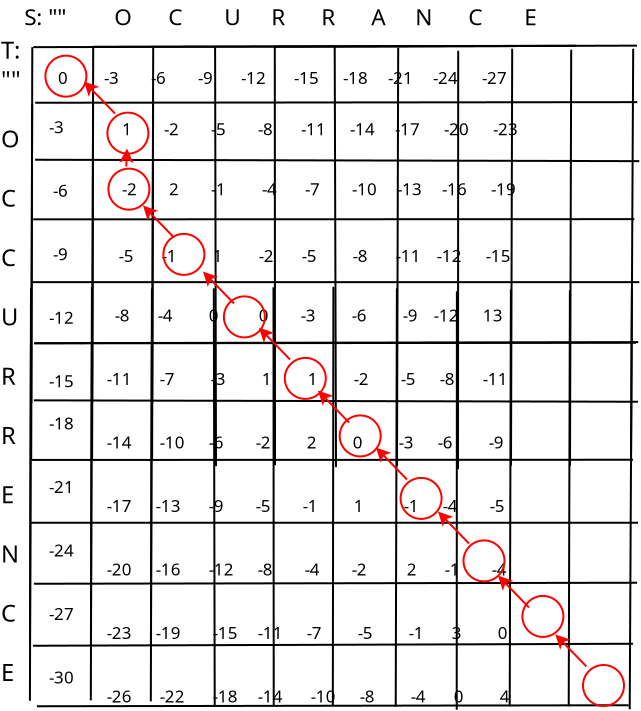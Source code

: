<?xml version="1.0" encoding="UTF-8"?>
<dia:diagram xmlns:dia="http://www.lysator.liu.se/~alla/dia/">
  <dia:layer name="Background" visible="true" active="true">
    <dia:object type="Standard - Line" version="0" id="O0">
      <dia:attribute name="obj_pos">
        <dia:point val="6.2,8.25"/>
      </dia:attribute>
      <dia:attribute name="obj_bb">
        <dia:rectangle val="6.15,8.15;30.4,8.3"/>
      </dia:attribute>
      <dia:attribute name="conn_endpoints">
        <dia:point val="6.2,8.25"/>
        <dia:point val="30.35,8.2"/>
      </dia:attribute>
      <dia:attribute name="numcp">
        <dia:int val="1"/>
      </dia:attribute>
    </dia:object>
    <dia:object type="Standard - Line" version="0" id="O1">
      <dia:attribute name="obj_pos">
        <dia:point val="6.15,8.25"/>
      </dia:attribute>
      <dia:attribute name="obj_bb">
        <dia:rectangle val="6.05,8.2;6.2,26.1"/>
      </dia:attribute>
      <dia:attribute name="conn_endpoints">
        <dia:point val="6.15,8.25"/>
        <dia:point val="6.1,26.05"/>
      </dia:attribute>
      <dia:attribute name="numcp">
        <dia:int val="1"/>
      </dia:attribute>
    </dia:object>
    <dia:object type="Standard - Line" version="0" id="O2">
      <dia:attribute name="obj_pos">
        <dia:point val="9.195,8.23"/>
      </dia:attribute>
      <dia:attribute name="obj_bb">
        <dia:rectangle val="9.145,8.13;33.395,8.28"/>
      </dia:attribute>
      <dia:attribute name="conn_endpoints">
        <dia:point val="9.195,8.23"/>
        <dia:point val="33.345,8.18"/>
      </dia:attribute>
      <dia:attribute name="numcp">
        <dia:int val="1"/>
      </dia:attribute>
    </dia:object>
    <dia:object type="Standard - Line" version="0" id="O3">
      <dia:attribute name="obj_pos">
        <dia:point val="9.195,8.23"/>
      </dia:attribute>
      <dia:attribute name="obj_bb">
        <dia:rectangle val="9.095,8.18;9.245,26.08"/>
      </dia:attribute>
      <dia:attribute name="conn_endpoints">
        <dia:point val="9.195,8.23"/>
        <dia:point val="9.145,26.03"/>
      </dia:attribute>
      <dia:attribute name="numcp">
        <dia:int val="1"/>
      </dia:attribute>
    </dia:object>
    <dia:object type="Standard - Line" version="0" id="O4">
      <dia:attribute name="obj_pos">
        <dia:point val="6.295,11.03"/>
      </dia:attribute>
      <dia:attribute name="obj_bb">
        <dia:rectangle val="6.245,10.95;36.45,11.08"/>
      </dia:attribute>
      <dia:attribute name="conn_endpoints">
        <dia:point val="6.295,11.03"/>
        <dia:point val="36.4,11"/>
      </dia:attribute>
      <dia:attribute name="numcp">
        <dia:int val="1"/>
      </dia:attribute>
    </dia:object>
    <dia:object type="Standard - Line" version="0" id="O5">
      <dia:attribute name="obj_pos">
        <dia:point val="12.195,8.28"/>
      </dia:attribute>
      <dia:attribute name="obj_bb">
        <dia:rectangle val="12.095,8.23;12.245,26.13"/>
      </dia:attribute>
      <dia:attribute name="conn_endpoints">
        <dia:point val="12.195,8.28"/>
        <dia:point val="12.145,26.08"/>
      </dia:attribute>
      <dia:attribute name="numcp">
        <dia:int val="1"/>
      </dia:attribute>
    </dia:object>
    <dia:object type="Standard - Line" version="0" id="O6">
      <dia:attribute name="obj_pos">
        <dia:point val="6.145,11.1"/>
      </dia:attribute>
      <dia:attribute name="obj_bb">
        <dia:rectangle val="6.045,11.05;6.195,28.95"/>
      </dia:attribute>
      <dia:attribute name="conn_endpoints">
        <dia:point val="6.145,11.1"/>
        <dia:point val="6.095,28.9"/>
      </dia:attribute>
      <dia:attribute name="numcp">
        <dia:int val="1"/>
      </dia:attribute>
    </dia:object>
    <dia:object type="Standard - Line" version="0" id="O7">
      <dia:attribute name="obj_pos">
        <dia:point val="9.19,11.08"/>
      </dia:attribute>
      <dia:attribute name="obj_bb">
        <dia:rectangle val="9.09,11.03;9.24,28.93"/>
      </dia:attribute>
      <dia:attribute name="conn_endpoints">
        <dia:point val="9.19,11.08"/>
        <dia:point val="9.14,28.88"/>
      </dia:attribute>
      <dia:attribute name="numcp">
        <dia:int val="1"/>
      </dia:attribute>
    </dia:object>
    <dia:object type="Standard - Line" version="0" id="O8">
      <dia:attribute name="obj_pos">
        <dia:point val="6.29,13.88"/>
      </dia:attribute>
      <dia:attribute name="obj_bb">
        <dia:rectangle val="6.24,13.83;36.55,14.0"/>
      </dia:attribute>
      <dia:attribute name="conn_endpoints">
        <dia:point val="6.29,13.88"/>
        <dia:point val="36.5,13.95"/>
      </dia:attribute>
      <dia:attribute name="numcp">
        <dia:int val="1"/>
      </dia:attribute>
    </dia:object>
    <dia:object type="Standard - Line" version="0" id="O9">
      <dia:attribute name="obj_pos">
        <dia:point val="12.19,11.13"/>
      </dia:attribute>
      <dia:attribute name="obj_bb">
        <dia:rectangle val="12.09,11.08;12.24,28.98"/>
      </dia:attribute>
      <dia:attribute name="conn_endpoints">
        <dia:point val="12.19,11.13"/>
        <dia:point val="12.14,28.93"/>
      </dia:attribute>
      <dia:attribute name="numcp">
        <dia:int val="1"/>
      </dia:attribute>
    </dia:object>
    <dia:object type="Standard - Line" version="0" id="O10">
      <dia:attribute name="obj_pos">
        <dia:point val="15.29,8.28"/>
      </dia:attribute>
      <dia:attribute name="obj_bb">
        <dia:rectangle val="15.24,8.23;15.386,29.25"/>
      </dia:attribute>
      <dia:attribute name="conn_endpoints">
        <dia:point val="15.29,8.28"/>
        <dia:point val="15.335,29.2"/>
      </dia:attribute>
      <dia:attribute name="numcp">
        <dia:int val="1"/>
      </dia:attribute>
    </dia:object>
    <dia:object type="Standard - Line" version="0" id="O11">
      <dia:attribute name="obj_pos">
        <dia:point val="18.275,8.225"/>
      </dia:attribute>
      <dia:attribute name="obj_bb">
        <dia:rectangle val="18.225,8.125;36.435,8.275"/>
      </dia:attribute>
      <dia:attribute name="conn_endpoints">
        <dia:point val="18.275,8.225"/>
        <dia:point val="36.385,8.175"/>
      </dia:attribute>
      <dia:attribute name="numcp">
        <dia:int val="1"/>
      </dia:attribute>
      <dia:connections>
        <dia:connection handle="0" to="O0" connection="0"/>
      </dia:connections>
    </dia:object>
    <dia:object type="Standard - Line" version="0" id="O12">
      <dia:attribute name="obj_pos">
        <dia:point val="18.275,8.225"/>
      </dia:attribute>
      <dia:attribute name="obj_bb">
        <dia:rectangle val="18.225,8.175;18.335,29.2"/>
      </dia:attribute>
      <dia:attribute name="conn_endpoints">
        <dia:point val="18.275,8.225"/>
        <dia:point val="18.285,29.15"/>
      </dia:attribute>
      <dia:attribute name="numcp">
        <dia:int val="1"/>
      </dia:attribute>
      <dia:connections>
        <dia:connection handle="0" to="O0" connection="0"/>
      </dia:connections>
    </dia:object>
    <dia:object type="Standard - Line" version="0" id="O13">
      <dia:attribute name="obj_pos">
        <dia:point val="21.27,8.205"/>
      </dia:attribute>
      <dia:attribute name="obj_bb">
        <dia:rectangle val="21.22,8.155;21.386,29.3"/>
      </dia:attribute>
      <dia:attribute name="conn_endpoints">
        <dia:point val="21.27,8.205"/>
        <dia:point val="21.335,29.25"/>
      </dia:attribute>
      <dia:attribute name="numcp">
        <dia:int val="1"/>
      </dia:attribute>
      <dia:connections>
        <dia:connection handle="0" to="O2" connection="0"/>
      </dia:connections>
    </dia:object>
    <dia:object type="Standard - Line" version="0" id="O14">
      <dia:attribute name="obj_pos">
        <dia:point val="6.195,16.86"/>
      </dia:attribute>
      <dia:attribute name="obj_bb">
        <dia:rectangle val="6.145,16.8;36.3,16.91"/>
      </dia:attribute>
      <dia:attribute name="conn_endpoints">
        <dia:point val="6.195,16.86"/>
        <dia:point val="36.25,16.85"/>
      </dia:attribute>
      <dia:attribute name="numcp">
        <dia:int val="1"/>
      </dia:attribute>
    </dia:object>
    <dia:object type="Standard - Line" version="0" id="O15">
      <dia:attribute name="obj_pos">
        <dia:point val="6.12,20"/>
      </dia:attribute>
      <dia:attribute name="obj_bb">
        <dia:rectangle val="6.07,19.95;36.55,20.05"/>
      </dia:attribute>
      <dia:attribute name="conn_endpoints">
        <dia:point val="6.12,20"/>
        <dia:point val="36.5,20"/>
      </dia:attribute>
      <dia:attribute name="numcp">
        <dia:int val="1"/>
      </dia:attribute>
      <dia:connections>
        <dia:connection handle="0" to="O6" connection="0"/>
      </dia:connections>
    </dia:object>
    <dia:object type="Standard - Line" version="0" id="O16">
      <dia:attribute name="obj_pos">
        <dia:point val="6.295,23.05"/>
      </dia:attribute>
      <dia:attribute name="obj_bb">
        <dia:rectangle val="6.245,22.95;36.5,23.1"/>
      </dia:attribute>
      <dia:attribute name="conn_endpoints">
        <dia:point val="6.295,23.05"/>
        <dia:point val="36.45,23"/>
      </dia:attribute>
      <dia:attribute name="numcp">
        <dia:int val="1"/>
      </dia:attribute>
    </dia:object>
    <dia:object type="Standard - Text" version="1" id="O17">
      <dia:attribute name="obj_pos">
        <dia:point val="8.8,7.1"/>
      </dia:attribute>
      <dia:attribute name="obj_bb">
        <dia:rectangle val="8.8,6.505;8.8,7.253"/>
      </dia:attribute>
      <dia:attribute name="text">
        <dia:composite type="text">
          <dia:attribute name="string">
            <dia:string>##</dia:string>
          </dia:attribute>
          <dia:attribute name="font">
            <dia:font family="sans" style="0" name="Helvetica"/>
          </dia:attribute>
          <dia:attribute name="height">
            <dia:real val="0.8"/>
          </dia:attribute>
          <dia:attribute name="pos">
            <dia:point val="8.8,7.1"/>
          </dia:attribute>
          <dia:attribute name="color">
            <dia:color val="#000000"/>
          </dia:attribute>
          <dia:attribute name="alignment">
            <dia:enum val="0"/>
          </dia:attribute>
        </dia:composite>
      </dia:attribute>
      <dia:attribute name="valign">
        <dia:enum val="3"/>
      </dia:attribute>
    </dia:object>
    <dia:object type="Standard - Line" version="0" id="O18">
      <dia:attribute name="obj_pos">
        <dia:point val="24.445,8.28"/>
      </dia:attribute>
      <dia:attribute name="obj_bb">
        <dia:rectangle val="24.335,8.23;24.495,29.25"/>
      </dia:attribute>
      <dia:attribute name="conn_endpoints">
        <dia:point val="24.445,8.28"/>
        <dia:point val="24.385,29.2"/>
      </dia:attribute>
      <dia:attribute name="numcp">
        <dia:int val="1"/>
      </dia:attribute>
    </dia:object>
    <dia:object type="Standard - Line" version="0" id="O19">
      <dia:attribute name="obj_pos">
        <dia:point val="27.445,8.43"/>
      </dia:attribute>
      <dia:attribute name="obj_bb">
        <dia:rectangle val="27.385,8.38;27.495,29.4"/>
      </dia:attribute>
      <dia:attribute name="conn_endpoints">
        <dia:point val="27.445,8.43"/>
        <dia:point val="27.435,29.35"/>
      </dia:attribute>
      <dia:attribute name="numcp">
        <dia:int val="1"/>
      </dia:attribute>
    </dia:object>
    <dia:object type="Standard - Line" version="0" id="O20">
      <dia:attribute name="obj_pos">
        <dia:point val="30.145,8.33"/>
      </dia:attribute>
      <dia:attribute name="obj_bb">
        <dia:rectangle val="30.035,8.28;30.195,29.225"/>
      </dia:attribute>
      <dia:attribute name="conn_endpoints">
        <dia:point val="30.145,8.33"/>
        <dia:point val="30.085,29.175"/>
      </dia:attribute>
      <dia:attribute name="numcp">
        <dia:int val="1"/>
      </dia:attribute>
    </dia:object>
    <dia:object type="Standard - Line" version="0" id="O21">
      <dia:attribute name="obj_pos">
        <dia:point val="33.095,8.38"/>
      </dia:attribute>
      <dia:attribute name="obj_bb">
        <dia:rectangle val="32.985,8.33;33.145,29.225"/>
      </dia:attribute>
      <dia:attribute name="conn_endpoints">
        <dia:point val="33.095,8.38"/>
        <dia:point val="33.035,29.175"/>
      </dia:attribute>
      <dia:attribute name="numcp">
        <dia:int val="1"/>
      </dia:attribute>
    </dia:object>
    <dia:object type="Standard - Line" version="0" id="O22">
      <dia:attribute name="obj_pos">
        <dia:point val="36.195,8.33"/>
      </dia:attribute>
      <dia:attribute name="obj_bb">
        <dia:rectangle val="36.035,8.28;36.245,29.375"/>
      </dia:attribute>
      <dia:attribute name="conn_endpoints">
        <dia:point val="36.195,8.33"/>
        <dia:point val="36.085,29.325"/>
      </dia:attribute>
      <dia:attribute name="numcp">
        <dia:int val="1"/>
      </dia:attribute>
    </dia:object>
    <dia:object type="Standard - Line" version="0" id="O23">
      <dia:attribute name="obj_pos">
        <dia:point val="6.085,20.28"/>
      </dia:attribute>
      <dia:attribute name="obj_bb">
        <dia:rectangle val="5.985,20.23;6.136,38.13"/>
      </dia:attribute>
      <dia:attribute name="conn_endpoints">
        <dia:point val="6.085,20.28"/>
        <dia:point val="6.035,38.08"/>
      </dia:attribute>
      <dia:attribute name="numcp">
        <dia:int val="1"/>
      </dia:attribute>
    </dia:object>
    <dia:object type="Standard - Line" version="0" id="O24">
      <dia:attribute name="obj_pos">
        <dia:point val="9.131,20.26"/>
      </dia:attribute>
      <dia:attribute name="obj_bb">
        <dia:rectangle val="9.03,20.21;9.181,38.11"/>
      </dia:attribute>
      <dia:attribute name="conn_endpoints">
        <dia:point val="9.131,20.26"/>
        <dia:point val="9.081,38.06"/>
      </dia:attribute>
      <dia:attribute name="numcp">
        <dia:int val="1"/>
      </dia:attribute>
    </dia:object>
    <dia:object type="Standard - Line" version="0" id="O25">
      <dia:attribute name="obj_pos">
        <dia:point val="6.231,23.06"/>
      </dia:attribute>
      <dia:attribute name="obj_bb">
        <dia:rectangle val="6.181,22.98;36.385,23.11"/>
      </dia:attribute>
      <dia:attribute name="conn_endpoints">
        <dia:point val="6.231,23.06"/>
        <dia:point val="36.335,23.03"/>
      </dia:attribute>
      <dia:attribute name="numcp">
        <dia:int val="1"/>
      </dia:attribute>
    </dia:object>
    <dia:object type="Standard - Line" version="0" id="O26">
      <dia:attribute name="obj_pos">
        <dia:point val="12.131,20.31"/>
      </dia:attribute>
      <dia:attribute name="obj_bb">
        <dia:rectangle val="12.03,20.26;12.181,38.16"/>
      </dia:attribute>
      <dia:attribute name="conn_endpoints">
        <dia:point val="12.131,20.31"/>
        <dia:point val="12.081,38.11"/>
      </dia:attribute>
      <dia:attribute name="numcp">
        <dia:int val="1"/>
      </dia:attribute>
    </dia:object>
    <dia:object type="Standard - Line" version="0" id="O27">
      <dia:attribute name="obj_pos">
        <dia:point val="6.081,23.13"/>
      </dia:attribute>
      <dia:attribute name="obj_bb">
        <dia:rectangle val="5.98,23.08;6.131,40.98"/>
      </dia:attribute>
      <dia:attribute name="conn_endpoints">
        <dia:point val="6.081,23.13"/>
        <dia:point val="6.031,40.93"/>
      </dia:attribute>
      <dia:attribute name="numcp">
        <dia:int val="1"/>
      </dia:attribute>
    </dia:object>
    <dia:object type="Standard - Line" version="0" id="O28">
      <dia:attribute name="obj_pos">
        <dia:point val="9.126,23.11"/>
      </dia:attribute>
      <dia:attribute name="obj_bb">
        <dia:rectangle val="9.026,23.06;9.176,40.96"/>
      </dia:attribute>
      <dia:attribute name="conn_endpoints">
        <dia:point val="9.126,23.11"/>
        <dia:point val="9.076,40.91"/>
      </dia:attribute>
      <dia:attribute name="numcp">
        <dia:int val="1"/>
      </dia:attribute>
    </dia:object>
    <dia:object type="Standard - Line" version="0" id="O29">
      <dia:attribute name="obj_pos">
        <dia:point val="6.226,25.91"/>
      </dia:attribute>
      <dia:attribute name="obj_bb">
        <dia:rectangle val="6.176,25.86;36.486,26.03"/>
      </dia:attribute>
      <dia:attribute name="conn_endpoints">
        <dia:point val="6.226,25.91"/>
        <dia:point val="36.435,25.98"/>
      </dia:attribute>
      <dia:attribute name="numcp">
        <dia:int val="1"/>
      </dia:attribute>
    </dia:object>
    <dia:object type="Standard - Line" version="0" id="O30">
      <dia:attribute name="obj_pos">
        <dia:point val="12.126,23.16"/>
      </dia:attribute>
      <dia:attribute name="obj_bb">
        <dia:rectangle val="12.026,23.11;12.176,41.01"/>
      </dia:attribute>
      <dia:attribute name="conn_endpoints">
        <dia:point val="12.126,23.16"/>
        <dia:point val="12.076,40.96"/>
      </dia:attribute>
      <dia:attribute name="numcp">
        <dia:int val="1"/>
      </dia:attribute>
    </dia:object>
    <dia:object type="Standard - Line" version="0" id="O31">
      <dia:attribute name="obj_pos">
        <dia:point val="15.226,20.31"/>
      </dia:attribute>
      <dia:attribute name="obj_bb">
        <dia:rectangle val="15.175,20.26;15.321,41.28"/>
      </dia:attribute>
      <dia:attribute name="conn_endpoints">
        <dia:point val="15.226,20.31"/>
        <dia:point val="15.271,41.23"/>
      </dia:attribute>
      <dia:attribute name="numcp">
        <dia:int val="1"/>
      </dia:attribute>
    </dia:object>
    <dia:object type="Standard - Line" version="0" id="O32">
      <dia:attribute name="obj_pos">
        <dia:point val="18.21,20.255"/>
      </dia:attribute>
      <dia:attribute name="obj_bb">
        <dia:rectangle val="18.16,20.205;18.271,41.23"/>
      </dia:attribute>
      <dia:attribute name="conn_endpoints">
        <dia:point val="18.21,20.255"/>
        <dia:point val="18.221,41.18"/>
      </dia:attribute>
      <dia:attribute name="numcp">
        <dia:int val="1"/>
      </dia:attribute>
    </dia:object>
    <dia:object type="Standard - Line" version="0" id="O33">
      <dia:attribute name="obj_pos">
        <dia:point val="21.206,20.235"/>
      </dia:attribute>
      <dia:attribute name="obj_bb">
        <dia:rectangle val="21.126,20.185;21.256,41.23"/>
      </dia:attribute>
      <dia:attribute name="conn_endpoints">
        <dia:point val="21.206,20.235"/>
        <dia:point val="21.176,41.18"/>
      </dia:attribute>
      <dia:attribute name="numcp">
        <dia:int val="1"/>
      </dia:attribute>
      <dia:connections>
        <dia:connection handle="1" to="O38" connection="0"/>
      </dia:connections>
    </dia:object>
    <dia:object type="Standard - Line" version="0" id="O34">
      <dia:attribute name="obj_pos">
        <dia:point val="6.13,28.89"/>
      </dia:attribute>
      <dia:attribute name="obj_bb">
        <dia:rectangle val="6.08,28.83;36.235,28.94"/>
      </dia:attribute>
      <dia:attribute name="conn_endpoints">
        <dia:point val="6.13,28.89"/>
        <dia:point val="36.185,28.88"/>
      </dia:attribute>
      <dia:attribute name="numcp">
        <dia:int val="1"/>
      </dia:attribute>
    </dia:object>
    <dia:object type="Standard - Line" version="0" id="O35">
      <dia:attribute name="obj_pos">
        <dia:point val="6.056,32.03"/>
      </dia:attribute>
      <dia:attribute name="obj_bb">
        <dia:rectangle val="6.006,31.98;36.485,32.08"/>
      </dia:attribute>
      <dia:attribute name="conn_endpoints">
        <dia:point val="6.056,32.03"/>
        <dia:point val="36.435,32.03"/>
      </dia:attribute>
      <dia:attribute name="numcp">
        <dia:int val="1"/>
      </dia:attribute>
      <dia:connections>
        <dia:connection handle="0" to="O27" connection="0"/>
      </dia:connections>
    </dia:object>
    <dia:object type="Standard - Line" version="0" id="O36">
      <dia:attribute name="obj_pos">
        <dia:point val="6.231,35.08"/>
      </dia:attribute>
      <dia:attribute name="obj_bb">
        <dia:rectangle val="6.18,34.98;36.435,35.13"/>
      </dia:attribute>
      <dia:attribute name="conn_endpoints">
        <dia:point val="6.231,35.08"/>
        <dia:point val="36.385,35.03"/>
      </dia:attribute>
      <dia:attribute name="numcp">
        <dia:int val="1"/>
      </dia:attribute>
    </dia:object>
    <dia:object type="Standard - Line" version="0" id="O37">
      <dia:attribute name="obj_pos">
        <dia:point val="6.181,38.18"/>
      </dia:attribute>
      <dia:attribute name="obj_bb">
        <dia:rectangle val="6.13,38.03;36.236,38.23"/>
      </dia:attribute>
      <dia:attribute name="conn_endpoints">
        <dia:point val="6.181,38.18"/>
        <dia:point val="36.185,38.08"/>
      </dia:attribute>
      <dia:attribute name="numcp">
        <dia:int val="1"/>
      </dia:attribute>
    </dia:object>
    <dia:object type="Standard - Line" version="0" id="O38">
      <dia:attribute name="obj_pos">
        <dia:point val="6.381,41.205"/>
      </dia:attribute>
      <dia:attribute name="obj_bb">
        <dia:rectangle val="6.33,41.105;36.021,41.255"/>
      </dia:attribute>
      <dia:attribute name="conn_endpoints">
        <dia:point val="6.381,41.205"/>
        <dia:point val="35.971,41.155"/>
      </dia:attribute>
      <dia:attribute name="numcp">
        <dia:int val="1"/>
      </dia:attribute>
    </dia:object>
    <dia:object type="Standard - Line" version="0" id="O39">
      <dia:attribute name="obj_pos">
        <dia:point val="24.38,20.31"/>
      </dia:attribute>
      <dia:attribute name="obj_bb">
        <dia:rectangle val="24.271,20.26;24.43,41.28"/>
      </dia:attribute>
      <dia:attribute name="conn_endpoints">
        <dia:point val="24.38,20.31"/>
        <dia:point val="24.321,41.23"/>
      </dia:attribute>
      <dia:attribute name="numcp">
        <dia:int val="1"/>
      </dia:attribute>
    </dia:object>
    <dia:object type="Standard - Line" version="0" id="O40">
      <dia:attribute name="obj_pos">
        <dia:point val="27.38,20.46"/>
      </dia:attribute>
      <dia:attribute name="obj_bb">
        <dia:rectangle val="27.321,20.41;27.43,41.43"/>
      </dia:attribute>
      <dia:attribute name="conn_endpoints">
        <dia:point val="27.38,20.46"/>
        <dia:point val="27.371,41.38"/>
      </dia:attribute>
      <dia:attribute name="numcp">
        <dia:int val="1"/>
      </dia:attribute>
    </dia:object>
    <dia:object type="Standard - Line" version="0" id="O41">
      <dia:attribute name="obj_pos">
        <dia:point val="30.08,20.36"/>
      </dia:attribute>
      <dia:attribute name="obj_bb">
        <dia:rectangle val="29.971,20.31;30.131,41.255"/>
      </dia:attribute>
      <dia:attribute name="conn_endpoints">
        <dia:point val="30.08,20.36"/>
        <dia:point val="30.021,41.205"/>
      </dia:attribute>
      <dia:attribute name="numcp">
        <dia:int val="1"/>
      </dia:attribute>
    </dia:object>
    <dia:object type="Standard - Line" version="0" id="O42">
      <dia:attribute name="obj_pos">
        <dia:point val="33.03,20.41"/>
      </dia:attribute>
      <dia:attribute name="obj_bb">
        <dia:rectangle val="32.921,20.36;33.081,41.255"/>
      </dia:attribute>
      <dia:attribute name="conn_endpoints">
        <dia:point val="33.03,20.41"/>
        <dia:point val="32.971,41.205"/>
      </dia:attribute>
      <dia:attribute name="numcp">
        <dia:int val="1"/>
      </dia:attribute>
    </dia:object>
    <dia:object type="Standard - Line" version="0" id="O43">
      <dia:attribute name="obj_pos">
        <dia:point val="36.13,20.36"/>
      </dia:attribute>
      <dia:attribute name="obj_bb">
        <dia:rectangle val="35.971,20.31;36.181,41.405"/>
      </dia:attribute>
      <dia:attribute name="conn_endpoints">
        <dia:point val="36.13,20.36"/>
        <dia:point val="36.021,41.355"/>
      </dia:attribute>
      <dia:attribute name="numcp">
        <dia:int val="1"/>
      </dia:attribute>
    </dia:object>
    <dia:object type="Standard - Text" version="1" id="O44">
      <dia:attribute name="obj_pos">
        <dia:point val="6.635,10.093"/>
      </dia:attribute>
      <dia:attribute name="obj_bb">
        <dia:rectangle val="6.635,9.305;35.57,10.293"/>
      </dia:attribute>
      <dia:attribute name="text">
        <dia:composite type="text">
          <dia:attribute name="string">
            <dia:string>#    0         -3        -6        -9       -12       -15      -18     -21     -24      -27#</dia:string>
          </dia:attribute>
          <dia:attribute name="font">
            <dia:font family="sans" style="0" name="Helvetica"/>
          </dia:attribute>
          <dia:attribute name="height">
            <dia:real val="1.058"/>
          </dia:attribute>
          <dia:attribute name="pos">
            <dia:point val="6.635,10.093"/>
          </dia:attribute>
          <dia:attribute name="color">
            <dia:color val="#000000"/>
          </dia:attribute>
          <dia:attribute name="alignment">
            <dia:enum val="0"/>
          </dia:attribute>
        </dia:composite>
      </dia:attribute>
      <dia:attribute name="valign">
        <dia:enum val="3"/>
      </dia:attribute>
    </dia:object>
    <dia:object type="Standard - Text" version="1" id="O45">
      <dia:attribute name="obj_pos">
        <dia:point val="6.98,12.56"/>
      </dia:attribute>
      <dia:attribute name="obj_bb">
        <dia:rectangle val="6.98,11.773;8.365,40.277"/>
      </dia:attribute>
      <dia:attribute name="text">
        <dia:composite type="text">
          <dia:attribute name="string">
            <dia:string>#-3


 -6 


 -9


-12


-15

-18


-21


-24


-27


-30#</dia:string>
          </dia:attribute>
          <dia:attribute name="font">
            <dia:font family="sans" style="0" name="Helvetica"/>
          </dia:attribute>
          <dia:attribute name="height">
            <dia:real val="1.058"/>
          </dia:attribute>
          <dia:attribute name="pos">
            <dia:point val="6.98,12.56"/>
          </dia:attribute>
          <dia:attribute name="color">
            <dia:color val="#000000"/>
          </dia:attribute>
          <dia:attribute name="alignment">
            <dia:enum val="0"/>
          </dia:attribute>
        </dia:composite>
      </dia:attribute>
      <dia:attribute name="valign">
        <dia:enum val="3"/>
      </dia:attribute>
    </dia:object>
    <dia:object type="Standard - Text" version="1" id="O46">
      <dia:attribute name="obj_pos">
        <dia:point val="5.75,7.15"/>
      </dia:attribute>
      <dia:attribute name="obj_bb">
        <dia:rectangle val="5.75,6.1;35.608,7.418"/>
      </dia:attribute>
      <dia:attribute name="text">
        <dia:composite type="text">
          <dia:attribute name="string">
            <dia:string>#S: ""        O      C       U     R      R      A     N      C       E#</dia:string>
          </dia:attribute>
          <dia:attribute name="font">
            <dia:font family="sans" style="0" name="Helvetica"/>
          </dia:attribute>
          <dia:attribute name="height">
            <dia:real val="1.411"/>
          </dia:attribute>
          <dia:attribute name="pos">
            <dia:point val="5.75,7.15"/>
          </dia:attribute>
          <dia:attribute name="color">
            <dia:color val="#000000"/>
          </dia:attribute>
          <dia:attribute name="alignment">
            <dia:enum val="0"/>
          </dia:attribute>
        </dia:composite>
      </dia:attribute>
      <dia:attribute name="valign">
        <dia:enum val="3"/>
      </dia:attribute>
    </dia:object>
    <dia:object type="Standard - Text" version="1" id="O47">
      <dia:attribute name="obj_pos">
        <dia:point val="4.585,8.825"/>
      </dia:attribute>
      <dia:attribute name="obj_bb">
        <dia:rectangle val="4.585,7.723;5.675,40.22"/>
      </dia:attribute>
      <dia:attribute name="text">
        <dia:composite type="text">
          <dia:attribute name="string">
            <dia:string>#T:
""

O

C

C

U

R

R

E

N

C

E#</dia:string>
          </dia:attribute>
          <dia:attribute name="font">
            <dia:font family="sans" style="0" name="Helvetica"/>
          </dia:attribute>
          <dia:attribute name="height">
            <dia:real val="1.482"/>
          </dia:attribute>
          <dia:attribute name="pos">
            <dia:point val="4.585,8.825"/>
          </dia:attribute>
          <dia:attribute name="color">
            <dia:color val="#000000"/>
          </dia:attribute>
          <dia:attribute name="alignment">
            <dia:enum val="0"/>
          </dia:attribute>
        </dia:composite>
      </dia:attribute>
      <dia:attribute name="valign">
        <dia:enum val="3"/>
      </dia:attribute>
    </dia:object>
    <dia:object type="Standard - Text" version="1" id="O48">
      <dia:attribute name="obj_pos">
        <dia:point val="42.085,20.343"/>
      </dia:attribute>
      <dia:attribute name="obj_bb">
        <dia:rectangle val="42.085,19.748;42.085,20.495"/>
      </dia:attribute>
      <dia:attribute name="text">
        <dia:composite type="text">
          <dia:attribute name="string">
            <dia:string>##</dia:string>
          </dia:attribute>
          <dia:attribute name="font">
            <dia:font family="sans" style="0" name="Helvetica"/>
          </dia:attribute>
          <dia:attribute name="height">
            <dia:real val="0.8"/>
          </dia:attribute>
          <dia:attribute name="pos">
            <dia:point val="42.085,20.343"/>
          </dia:attribute>
          <dia:attribute name="color">
            <dia:color val="#000000"/>
          </dia:attribute>
          <dia:attribute name="alignment">
            <dia:enum val="0"/>
          </dia:attribute>
        </dia:composite>
      </dia:attribute>
      <dia:attribute name="valign">
        <dia:enum val="3"/>
      </dia:attribute>
    </dia:object>
    <dia:object type="Standard - Text" version="1" id="O49">
      <dia:attribute name="obj_pos">
        <dia:point val="10.04,12.655"/>
      </dia:attribute>
      <dia:attribute name="obj_bb">
        <dia:rectangle val="10.04,11.868;35.43,12.855"/>
      </dia:attribute>
      <dia:attribute name="text">
        <dia:composite type="text">
          <dia:attribute name="string">
            <dia:string>#   1        -2        -5        -8       -11      -14     -17      -20      -23#</dia:string>
          </dia:attribute>
          <dia:attribute name="font">
            <dia:font family="sans" style="0" name="Helvetica"/>
          </dia:attribute>
          <dia:attribute name="height">
            <dia:real val="1.058"/>
          </dia:attribute>
          <dia:attribute name="pos">
            <dia:point val="10.04,12.655"/>
          </dia:attribute>
          <dia:attribute name="color">
            <dia:color val="#000000"/>
          </dia:attribute>
          <dia:attribute name="alignment">
            <dia:enum val="0"/>
          </dia:attribute>
        </dia:composite>
      </dia:attribute>
      <dia:attribute name="valign">
        <dia:enum val="3"/>
      </dia:attribute>
    </dia:object>
    <dia:object type="Standard - Text" version="1" id="O50">
      <dia:attribute name="obj_pos">
        <dia:point val="10.23,15.66"/>
      </dia:attribute>
      <dia:attribute name="obj_bb">
        <dia:rectangle val="10.23,14.873;35.35,15.86"/>
      </dia:attribute>
      <dia:attribute name="text">
        <dia:composite type="text">
          <dia:attribute name="string">
            <dia:string>#  -2        2        -1         -4       -7        -10     -13     -16      -19#</dia:string>
          </dia:attribute>
          <dia:attribute name="font">
            <dia:font family="sans" style="0" name="Helvetica"/>
          </dia:attribute>
          <dia:attribute name="height">
            <dia:real val="1.058"/>
          </dia:attribute>
          <dia:attribute name="pos">
            <dia:point val="10.23,15.66"/>
          </dia:attribute>
          <dia:attribute name="color">
            <dia:color val="#000000"/>
          </dia:attribute>
          <dia:attribute name="alignment">
            <dia:enum val="0"/>
          </dia:attribute>
        </dia:composite>
      </dia:attribute>
      <dia:attribute name="valign">
        <dia:enum val="3"/>
      </dia:attribute>
    </dia:object>
    <dia:object type="Standard - Text" version="1" id="O51">
      <dia:attribute name="obj_pos">
        <dia:point val="10.075,18.99"/>
      </dia:attribute>
      <dia:attribute name="obj_bb">
        <dia:rectangle val="10.075,18.203;35.195,19.19"/>
      </dia:attribute>
      <dia:attribute name="text">
        <dia:composite type="text">
          <dia:attribute name="string">
            <dia:string>#  -5       -1         1         -2       -5         -8       -11    -12      -15#</dia:string>
          </dia:attribute>
          <dia:attribute name="font">
            <dia:font family="sans" style="0" name="Helvetica"/>
          </dia:attribute>
          <dia:attribute name="height">
            <dia:real val="1.058"/>
          </dia:attribute>
          <dia:attribute name="pos">
            <dia:point val="10.075,18.99"/>
          </dia:attribute>
          <dia:attribute name="color">
            <dia:color val="#000000"/>
          </dia:attribute>
          <dia:attribute name="alignment">
            <dia:enum val="0"/>
          </dia:attribute>
        </dia:composite>
      </dia:attribute>
      <dia:attribute name="valign">
        <dia:enum val="3"/>
      </dia:attribute>
    </dia:object>
    <dia:object type="Standard - Text" version="1" id="O52">
      <dia:attribute name="obj_pos">
        <dia:point val="9.87,21.97"/>
      </dia:attribute>
      <dia:attribute name="obj_bb">
        <dia:rectangle val="9.87,21.183;35.225,41.22"/>
      </dia:attribute>
      <dia:attribute name="text">
        <dia:composite type="text">
          <dia:attribute name="string">
            <dia:string>#  -8       -4         0          0        -3         -6         -9    -12      13


-11       -7         -3         1         1         -2        -5      -8       -11


-14       -10      -6        -2         2         0         -3      -6         -9


-17      -13       -9        -5        -1         1          -1      -4        -5


-20      -16       -12      -8        -4        -2          2       -1        -4


-23      -19        -15     -11      -7         -5         -1       3         0


-26       -22       -18     -14       -10      -8         -4       0         4#</dia:string>
          </dia:attribute>
          <dia:attribute name="font">
            <dia:font family="sans" style="0" name="Helvetica"/>
          </dia:attribute>
          <dia:attribute name="height">
            <dia:real val="1.058"/>
          </dia:attribute>
          <dia:attribute name="pos">
            <dia:point val="9.87,21.97"/>
          </dia:attribute>
          <dia:attribute name="color">
            <dia:color val="#000000"/>
          </dia:attribute>
          <dia:attribute name="alignment">
            <dia:enum val="0"/>
          </dia:attribute>
        </dia:composite>
      </dia:attribute>
      <dia:attribute name="valign">
        <dia:enum val="3"/>
      </dia:attribute>
    </dia:object>
    <dia:object type="Geometric - Perfect Circle" version="1" id="O53">
      <dia:attribute name="obj_pos">
        <dia:point val="33.685,39.143"/>
      </dia:attribute>
      <dia:attribute name="obj_bb">
        <dia:rectangle val="33.635,39.093;35.785,41.243"/>
      </dia:attribute>
      <dia:attribute name="meta">
        <dia:composite type="dict"/>
      </dia:attribute>
      <dia:attribute name="elem_corner">
        <dia:point val="33.685,39.143"/>
      </dia:attribute>
      <dia:attribute name="elem_width">
        <dia:real val="2.05"/>
      </dia:attribute>
      <dia:attribute name="elem_height">
        <dia:real val="2.05"/>
      </dia:attribute>
      <dia:attribute name="line_width">
        <dia:real val="0.1"/>
      </dia:attribute>
      <dia:attribute name="line_colour">
        <dia:color val="#ff0000"/>
      </dia:attribute>
      <dia:attribute name="fill_colour">
        <dia:color val="#ffffff"/>
      </dia:attribute>
      <dia:attribute name="show_background">
        <dia:boolean val="false"/>
      </dia:attribute>
      <dia:attribute name="line_style">
        <dia:enum val="0"/>
        <dia:real val="1"/>
      </dia:attribute>
      <dia:attribute name="flip_horizontal">
        <dia:boolean val="false"/>
      </dia:attribute>
      <dia:attribute name="flip_vertical">
        <dia:boolean val="false"/>
      </dia:attribute>
      <dia:attribute name="subscale">
        <dia:real val="1"/>
      </dia:attribute>
    </dia:object>
    <dia:object type="Standard - Line" version="0" id="O54">
      <dia:attribute name="obj_pos">
        <dia:point val="33.85,39.212"/>
      </dia:attribute>
      <dia:attribute name="obj_bb">
        <dia:rectangle val="32.222,37.532;33.921,39.283"/>
      </dia:attribute>
      <dia:attribute name="conn_endpoints">
        <dia:point val="33.85,39.212"/>
        <dia:point val="32.3,37.612"/>
      </dia:attribute>
      <dia:attribute name="numcp">
        <dia:int val="1"/>
      </dia:attribute>
      <dia:attribute name="line_color">
        <dia:color val="#ff0000"/>
      </dia:attribute>
      <dia:attribute name="end_arrow">
        <dia:enum val="22"/>
      </dia:attribute>
      <dia:attribute name="end_arrow_length">
        <dia:real val="0.5"/>
      </dia:attribute>
      <dia:attribute name="end_arrow_width">
        <dia:real val="0.5"/>
      </dia:attribute>
    </dia:object>
    <dia:object type="Geometric - Perfect Circle" version="1" id="O55">
      <dia:attribute name="obj_pos">
        <dia:point val="30.655,35.688"/>
      </dia:attribute>
      <dia:attribute name="obj_bb">
        <dia:rectangle val="30.605,35.638;32.755,37.788"/>
      </dia:attribute>
      <dia:attribute name="meta">
        <dia:composite type="dict"/>
      </dia:attribute>
      <dia:attribute name="elem_corner">
        <dia:point val="30.655,35.688"/>
      </dia:attribute>
      <dia:attribute name="elem_width">
        <dia:real val="2.05"/>
      </dia:attribute>
      <dia:attribute name="elem_height">
        <dia:real val="2.05"/>
      </dia:attribute>
      <dia:attribute name="line_width">
        <dia:real val="0.1"/>
      </dia:attribute>
      <dia:attribute name="line_colour">
        <dia:color val="#ff0000"/>
      </dia:attribute>
      <dia:attribute name="fill_colour">
        <dia:color val="#ffffff"/>
      </dia:attribute>
      <dia:attribute name="show_background">
        <dia:boolean val="false"/>
      </dia:attribute>
      <dia:attribute name="line_style">
        <dia:enum val="0"/>
        <dia:real val="1"/>
      </dia:attribute>
      <dia:attribute name="flip_horizontal">
        <dia:boolean val="false"/>
      </dia:attribute>
      <dia:attribute name="flip_vertical">
        <dia:boolean val="false"/>
      </dia:attribute>
      <dia:attribute name="subscale">
        <dia:real val="1"/>
      </dia:attribute>
    </dia:object>
    <dia:object type="Geometric - Perfect Circle" version="1" id="O56">
      <dia:attribute name="obj_pos">
        <dia:point val="27.71,32.913"/>
      </dia:attribute>
      <dia:attribute name="obj_bb">
        <dia:rectangle val="27.66,32.862;29.81,35.013"/>
      </dia:attribute>
      <dia:attribute name="meta">
        <dia:composite type="dict"/>
      </dia:attribute>
      <dia:attribute name="elem_corner">
        <dia:point val="27.71,32.913"/>
      </dia:attribute>
      <dia:attribute name="elem_width">
        <dia:real val="2.05"/>
      </dia:attribute>
      <dia:attribute name="elem_height">
        <dia:real val="2.05"/>
      </dia:attribute>
      <dia:attribute name="line_width">
        <dia:real val="0.1"/>
      </dia:attribute>
      <dia:attribute name="line_colour">
        <dia:color val="#ff0000"/>
      </dia:attribute>
      <dia:attribute name="fill_colour">
        <dia:color val="#ffffff"/>
      </dia:attribute>
      <dia:attribute name="show_background">
        <dia:boolean val="false"/>
      </dia:attribute>
      <dia:attribute name="line_style">
        <dia:enum val="0"/>
        <dia:real val="1"/>
      </dia:attribute>
      <dia:attribute name="flip_horizontal">
        <dia:boolean val="false"/>
      </dia:attribute>
      <dia:attribute name="flip_vertical">
        <dia:boolean val="false"/>
      </dia:attribute>
      <dia:attribute name="subscale">
        <dia:real val="1"/>
      </dia:attribute>
    </dia:object>
    <dia:object type="Geometric - Perfect Circle" version="1" id="O57">
      <dia:attribute name="obj_pos">
        <dia:point val="24.565,29.788"/>
      </dia:attribute>
      <dia:attribute name="obj_bb">
        <dia:rectangle val="24.515,29.738;26.665,31.887"/>
      </dia:attribute>
      <dia:attribute name="meta">
        <dia:composite type="dict"/>
      </dia:attribute>
      <dia:attribute name="elem_corner">
        <dia:point val="24.565,29.788"/>
      </dia:attribute>
      <dia:attribute name="elem_width">
        <dia:real val="2.05"/>
      </dia:attribute>
      <dia:attribute name="elem_height">
        <dia:real val="2.05"/>
      </dia:attribute>
      <dia:attribute name="line_width">
        <dia:real val="0.1"/>
      </dia:attribute>
      <dia:attribute name="line_colour">
        <dia:color val="#ff0000"/>
      </dia:attribute>
      <dia:attribute name="fill_colour">
        <dia:color val="#ffffff"/>
      </dia:attribute>
      <dia:attribute name="show_background">
        <dia:boolean val="false"/>
      </dia:attribute>
      <dia:attribute name="line_style">
        <dia:enum val="0"/>
        <dia:real val="1"/>
      </dia:attribute>
      <dia:attribute name="flip_horizontal">
        <dia:boolean val="false"/>
      </dia:attribute>
      <dia:attribute name="flip_vertical">
        <dia:boolean val="false"/>
      </dia:attribute>
      <dia:attribute name="subscale">
        <dia:real val="1"/>
      </dia:attribute>
    </dia:object>
    <dia:object type="Geometric - Perfect Circle" version="1" id="O58">
      <dia:attribute name="obj_pos">
        <dia:point val="21.52,26.663"/>
      </dia:attribute>
      <dia:attribute name="obj_bb">
        <dia:rectangle val="21.47,26.613;23.62,28.762"/>
      </dia:attribute>
      <dia:attribute name="meta">
        <dia:composite type="dict"/>
      </dia:attribute>
      <dia:attribute name="elem_corner">
        <dia:point val="21.52,26.663"/>
      </dia:attribute>
      <dia:attribute name="elem_width">
        <dia:real val="2.05"/>
      </dia:attribute>
      <dia:attribute name="elem_height">
        <dia:real val="2.05"/>
      </dia:attribute>
      <dia:attribute name="line_width">
        <dia:real val="0.1"/>
      </dia:attribute>
      <dia:attribute name="line_colour">
        <dia:color val="#ff0000"/>
      </dia:attribute>
      <dia:attribute name="fill_colour">
        <dia:color val="#ffffff"/>
      </dia:attribute>
      <dia:attribute name="show_background">
        <dia:boolean val="false"/>
      </dia:attribute>
      <dia:attribute name="line_style">
        <dia:enum val="0"/>
        <dia:real val="1"/>
      </dia:attribute>
      <dia:attribute name="flip_horizontal">
        <dia:boolean val="false"/>
      </dia:attribute>
      <dia:attribute name="flip_vertical">
        <dia:boolean val="false"/>
      </dia:attribute>
      <dia:attribute name="subscale">
        <dia:real val="1"/>
      </dia:attribute>
    </dia:object>
    <dia:object type="Geometric - Perfect Circle" version="1" id="O59">
      <dia:attribute name="obj_pos">
        <dia:point val="18.775,23.788"/>
      </dia:attribute>
      <dia:attribute name="obj_bb">
        <dia:rectangle val="18.725,23.738;20.875,25.887"/>
      </dia:attribute>
      <dia:attribute name="meta">
        <dia:composite type="dict"/>
      </dia:attribute>
      <dia:attribute name="elem_corner">
        <dia:point val="18.775,23.788"/>
      </dia:attribute>
      <dia:attribute name="elem_width">
        <dia:real val="2.05"/>
      </dia:attribute>
      <dia:attribute name="elem_height">
        <dia:real val="2.05"/>
      </dia:attribute>
      <dia:attribute name="line_width">
        <dia:real val="0.1"/>
      </dia:attribute>
      <dia:attribute name="line_colour">
        <dia:color val="#ff0000"/>
      </dia:attribute>
      <dia:attribute name="fill_colour">
        <dia:color val="#ffffff"/>
      </dia:attribute>
      <dia:attribute name="show_background">
        <dia:boolean val="false"/>
      </dia:attribute>
      <dia:attribute name="line_style">
        <dia:enum val="0"/>
        <dia:real val="1"/>
      </dia:attribute>
      <dia:attribute name="flip_horizontal">
        <dia:boolean val="false"/>
      </dia:attribute>
      <dia:attribute name="flip_vertical">
        <dia:boolean val="false"/>
      </dia:attribute>
      <dia:attribute name="subscale">
        <dia:real val="1"/>
      </dia:attribute>
    </dia:object>
    <dia:object type="Geometric - Perfect Circle" version="1" id="O60">
      <dia:attribute name="obj_pos">
        <dia:point val="15.73,20.712"/>
      </dia:attribute>
      <dia:attribute name="obj_bb">
        <dia:rectangle val="15.68,20.663;17.83,22.812"/>
      </dia:attribute>
      <dia:attribute name="meta">
        <dia:composite type="dict"/>
      </dia:attribute>
      <dia:attribute name="elem_corner">
        <dia:point val="15.73,20.712"/>
      </dia:attribute>
      <dia:attribute name="elem_width">
        <dia:real val="2.05"/>
      </dia:attribute>
      <dia:attribute name="elem_height">
        <dia:real val="2.05"/>
      </dia:attribute>
      <dia:attribute name="line_width">
        <dia:real val="0.1"/>
      </dia:attribute>
      <dia:attribute name="line_colour">
        <dia:color val="#ff0000"/>
      </dia:attribute>
      <dia:attribute name="fill_colour">
        <dia:color val="#ffffff"/>
      </dia:attribute>
      <dia:attribute name="show_background">
        <dia:boolean val="false"/>
      </dia:attribute>
      <dia:attribute name="line_style">
        <dia:enum val="0"/>
        <dia:real val="1"/>
      </dia:attribute>
      <dia:attribute name="flip_horizontal">
        <dia:boolean val="false"/>
      </dia:attribute>
      <dia:attribute name="flip_vertical">
        <dia:boolean val="false"/>
      </dia:attribute>
      <dia:attribute name="subscale">
        <dia:real val="1"/>
      </dia:attribute>
    </dia:object>
    <dia:object type="Geometric - Perfect Circle" version="1" id="O61">
      <dia:attribute name="obj_pos">
        <dia:point val="12.705,17.587"/>
      </dia:attribute>
      <dia:attribute name="obj_bb">
        <dia:rectangle val="12.655,17.538;14.805,19.688"/>
      </dia:attribute>
      <dia:attribute name="meta">
        <dia:composite type="dict"/>
      </dia:attribute>
      <dia:attribute name="elem_corner">
        <dia:point val="12.705,17.587"/>
      </dia:attribute>
      <dia:attribute name="elem_width">
        <dia:real val="2.05"/>
      </dia:attribute>
      <dia:attribute name="elem_height">
        <dia:real val="2.05"/>
      </dia:attribute>
      <dia:attribute name="line_width">
        <dia:real val="0.1"/>
      </dia:attribute>
      <dia:attribute name="line_colour">
        <dia:color val="#ff0000"/>
      </dia:attribute>
      <dia:attribute name="fill_colour">
        <dia:color val="#ffffff"/>
      </dia:attribute>
      <dia:attribute name="show_background">
        <dia:boolean val="false"/>
      </dia:attribute>
      <dia:attribute name="line_style">
        <dia:enum val="0"/>
        <dia:real val="1"/>
      </dia:attribute>
      <dia:attribute name="flip_horizontal">
        <dia:boolean val="false"/>
      </dia:attribute>
      <dia:attribute name="flip_vertical">
        <dia:boolean val="false"/>
      </dia:attribute>
      <dia:attribute name="subscale">
        <dia:real val="1"/>
      </dia:attribute>
    </dia:object>
    <dia:object type="Geometric - Perfect Circle" version="1" id="O62">
      <dia:attribute name="obj_pos">
        <dia:point val="9.955,14.325"/>
      </dia:attribute>
      <dia:attribute name="obj_bb">
        <dia:rectangle val="9.905,14.275;12.055,16.425"/>
      </dia:attribute>
      <dia:attribute name="meta">
        <dia:composite type="dict"/>
      </dia:attribute>
      <dia:attribute name="elem_corner">
        <dia:point val="9.955,14.325"/>
      </dia:attribute>
      <dia:attribute name="elem_width">
        <dia:real val="2.05"/>
      </dia:attribute>
      <dia:attribute name="elem_height">
        <dia:real val="2.05"/>
      </dia:attribute>
      <dia:attribute name="line_width">
        <dia:real val="0.1"/>
      </dia:attribute>
      <dia:attribute name="line_colour">
        <dia:color val="#ff0000"/>
      </dia:attribute>
      <dia:attribute name="fill_colour">
        <dia:color val="#ffffff"/>
      </dia:attribute>
      <dia:attribute name="show_background">
        <dia:boolean val="false"/>
      </dia:attribute>
      <dia:attribute name="line_style">
        <dia:enum val="0"/>
        <dia:real val="1"/>
      </dia:attribute>
      <dia:attribute name="flip_horizontal">
        <dia:boolean val="false"/>
      </dia:attribute>
      <dia:attribute name="flip_vertical">
        <dia:boolean val="false"/>
      </dia:attribute>
      <dia:attribute name="subscale">
        <dia:real val="1"/>
      </dia:attribute>
    </dia:object>
    <dia:object type="Geometric - Perfect Circle" version="1" id="O63">
      <dia:attribute name="obj_pos">
        <dia:point val="9.905,11.525"/>
      </dia:attribute>
      <dia:attribute name="obj_bb">
        <dia:rectangle val="9.855,11.475;12.005,13.625"/>
      </dia:attribute>
      <dia:attribute name="meta">
        <dia:composite type="dict"/>
      </dia:attribute>
      <dia:attribute name="elem_corner">
        <dia:point val="9.905,11.525"/>
      </dia:attribute>
      <dia:attribute name="elem_width">
        <dia:real val="2.05"/>
      </dia:attribute>
      <dia:attribute name="elem_height">
        <dia:real val="2.05"/>
      </dia:attribute>
      <dia:attribute name="line_width">
        <dia:real val="0.1"/>
      </dia:attribute>
      <dia:attribute name="line_colour">
        <dia:color val="#ff0000"/>
      </dia:attribute>
      <dia:attribute name="fill_colour">
        <dia:color val="#ffffff"/>
      </dia:attribute>
      <dia:attribute name="show_background">
        <dia:boolean val="false"/>
      </dia:attribute>
      <dia:attribute name="line_style">
        <dia:enum val="0"/>
        <dia:real val="1"/>
      </dia:attribute>
      <dia:attribute name="flip_horizontal">
        <dia:boolean val="false"/>
      </dia:attribute>
      <dia:attribute name="flip_vertical">
        <dia:boolean val="false"/>
      </dia:attribute>
      <dia:attribute name="subscale">
        <dia:real val="1"/>
      </dia:attribute>
    </dia:object>
    <dia:object type="Geometric - Perfect Circle" version="1" id="O64">
      <dia:attribute name="obj_pos">
        <dia:point val="6.805,8.675"/>
      </dia:attribute>
      <dia:attribute name="obj_bb">
        <dia:rectangle val="6.755,8.625;8.905,10.775"/>
      </dia:attribute>
      <dia:attribute name="meta">
        <dia:composite type="dict"/>
      </dia:attribute>
      <dia:attribute name="elem_corner">
        <dia:point val="6.805,8.675"/>
      </dia:attribute>
      <dia:attribute name="elem_width">
        <dia:real val="2.05"/>
      </dia:attribute>
      <dia:attribute name="elem_height">
        <dia:real val="2.05"/>
      </dia:attribute>
      <dia:attribute name="line_width">
        <dia:real val="0.1"/>
      </dia:attribute>
      <dia:attribute name="line_colour">
        <dia:color val="#ff0000"/>
      </dia:attribute>
      <dia:attribute name="fill_colour">
        <dia:color val="#ffffff"/>
      </dia:attribute>
      <dia:attribute name="show_background">
        <dia:boolean val="false"/>
      </dia:attribute>
      <dia:attribute name="line_style">
        <dia:enum val="0"/>
        <dia:real val="1"/>
      </dia:attribute>
      <dia:attribute name="flip_horizontal">
        <dia:boolean val="false"/>
      </dia:attribute>
      <dia:attribute name="flip_vertical">
        <dia:boolean val="false"/>
      </dia:attribute>
      <dia:attribute name="subscale">
        <dia:real val="1"/>
      </dia:attribute>
    </dia:object>
    <dia:object type="Standard - Line" version="0" id="O65">
      <dia:attribute name="obj_pos">
        <dia:point val="30.983,36.268"/>
      </dia:attribute>
      <dia:attribute name="obj_bb">
        <dia:rectangle val="29.355,34.587;31.053,36.339"/>
      </dia:attribute>
      <dia:attribute name="conn_endpoints">
        <dia:point val="30.983,36.268"/>
        <dia:point val="29.433,34.668"/>
      </dia:attribute>
      <dia:attribute name="numcp">
        <dia:int val="1"/>
      </dia:attribute>
      <dia:attribute name="line_color">
        <dia:color val="#ff0000"/>
      </dia:attribute>
      <dia:attribute name="end_arrow">
        <dia:enum val="22"/>
      </dia:attribute>
      <dia:attribute name="end_arrow_length">
        <dia:real val="0.5"/>
      </dia:attribute>
      <dia:attribute name="end_arrow_width">
        <dia:real val="0.5"/>
      </dia:attribute>
    </dia:object>
    <dia:object type="Standard - Line" version="0" id="O66">
      <dia:attribute name="obj_pos">
        <dia:point val="27.983,33.068"/>
      </dia:attribute>
      <dia:attribute name="obj_bb">
        <dia:rectangle val="26.355,31.387;28.053,33.139"/>
      </dia:attribute>
      <dia:attribute name="conn_endpoints">
        <dia:point val="27.983,33.068"/>
        <dia:point val="26.433,31.468"/>
      </dia:attribute>
      <dia:attribute name="numcp">
        <dia:int val="1"/>
      </dia:attribute>
      <dia:attribute name="line_color">
        <dia:color val="#ff0000"/>
      </dia:attribute>
      <dia:attribute name="end_arrow">
        <dia:enum val="22"/>
      </dia:attribute>
      <dia:attribute name="end_arrow_length">
        <dia:real val="0.5"/>
      </dia:attribute>
      <dia:attribute name="end_arrow_width">
        <dia:real val="0.5"/>
      </dia:attribute>
    </dia:object>
    <dia:object type="Standard - Line" version="0" id="O67">
      <dia:attribute name="obj_pos">
        <dia:point val="24.883,29.868"/>
      </dia:attribute>
      <dia:attribute name="obj_bb">
        <dia:rectangle val="23.255,28.188;24.953,29.939"/>
      </dia:attribute>
      <dia:attribute name="conn_endpoints">
        <dia:point val="24.883,29.868"/>
        <dia:point val="23.333,28.268"/>
      </dia:attribute>
      <dia:attribute name="numcp">
        <dia:int val="1"/>
      </dia:attribute>
      <dia:attribute name="line_color">
        <dia:color val="#ff0000"/>
      </dia:attribute>
      <dia:attribute name="end_arrow">
        <dia:enum val="22"/>
      </dia:attribute>
      <dia:attribute name="end_arrow_length">
        <dia:real val="0.5"/>
      </dia:attribute>
      <dia:attribute name="end_arrow_width">
        <dia:real val="0.5"/>
      </dia:attribute>
    </dia:object>
    <dia:object type="Standard - Line" version="0" id="O68">
      <dia:attribute name="obj_pos">
        <dia:point val="21.983,27.018"/>
      </dia:attribute>
      <dia:attribute name="obj_bb">
        <dia:rectangle val="20.355,25.337;22.053,27.088"/>
      </dia:attribute>
      <dia:attribute name="conn_endpoints">
        <dia:point val="21.983,27.018"/>
        <dia:point val="20.433,25.418"/>
      </dia:attribute>
      <dia:attribute name="numcp">
        <dia:int val="1"/>
      </dia:attribute>
      <dia:attribute name="line_color">
        <dia:color val="#ff0000"/>
      </dia:attribute>
      <dia:attribute name="end_arrow">
        <dia:enum val="22"/>
      </dia:attribute>
      <dia:attribute name="end_arrow_length">
        <dia:real val="0.5"/>
      </dia:attribute>
      <dia:attribute name="end_arrow_width">
        <dia:real val="0.5"/>
      </dia:attribute>
    </dia:object>
    <dia:object type="Standard - Line" version="0" id="O69">
      <dia:attribute name="obj_pos">
        <dia:point val="19.033,23.868"/>
      </dia:attribute>
      <dia:attribute name="obj_bb">
        <dia:rectangle val="17.405,22.188;19.104,23.939"/>
      </dia:attribute>
      <dia:attribute name="conn_endpoints">
        <dia:point val="19.033,23.868"/>
        <dia:point val="17.483,22.268"/>
      </dia:attribute>
      <dia:attribute name="numcp">
        <dia:int val="1"/>
      </dia:attribute>
      <dia:attribute name="line_color">
        <dia:color val="#ff0000"/>
      </dia:attribute>
      <dia:attribute name="end_arrow">
        <dia:enum val="22"/>
      </dia:attribute>
      <dia:attribute name="end_arrow_length">
        <dia:real val="0.5"/>
      </dia:attribute>
      <dia:attribute name="end_arrow_width">
        <dia:real val="0.5"/>
      </dia:attribute>
    </dia:object>
    <dia:object type="Standard - Line" version="0" id="O70">
      <dia:attribute name="obj_pos">
        <dia:point val="16.233,21.068"/>
      </dia:attribute>
      <dia:attribute name="obj_bb">
        <dia:rectangle val="14.605,19.387;16.303,21.139"/>
      </dia:attribute>
      <dia:attribute name="conn_endpoints">
        <dia:point val="16.233,21.068"/>
        <dia:point val="14.683,19.468"/>
      </dia:attribute>
      <dia:attribute name="numcp">
        <dia:int val="1"/>
      </dia:attribute>
      <dia:attribute name="line_color">
        <dia:color val="#ff0000"/>
      </dia:attribute>
      <dia:attribute name="end_arrow">
        <dia:enum val="22"/>
      </dia:attribute>
      <dia:attribute name="end_arrow_length">
        <dia:real val="0.5"/>
      </dia:attribute>
      <dia:attribute name="end_arrow_width">
        <dia:real val="0.5"/>
      </dia:attribute>
    </dia:object>
    <dia:object type="Standard - Line" version="0" id="O71">
      <dia:attribute name="obj_pos">
        <dia:point val="13.233,17.768"/>
      </dia:attribute>
      <dia:attribute name="obj_bb">
        <dia:rectangle val="11.605,16.087;13.303,17.838"/>
      </dia:attribute>
      <dia:attribute name="conn_endpoints">
        <dia:point val="13.233,17.768"/>
        <dia:point val="11.683,16.168"/>
      </dia:attribute>
      <dia:attribute name="numcp">
        <dia:int val="1"/>
      </dia:attribute>
      <dia:attribute name="line_color">
        <dia:color val="#ff0000"/>
      </dia:attribute>
      <dia:attribute name="end_arrow">
        <dia:enum val="22"/>
      </dia:attribute>
      <dia:attribute name="end_arrow_length">
        <dia:real val="0.5"/>
      </dia:attribute>
      <dia:attribute name="end_arrow_width">
        <dia:real val="0.5"/>
      </dia:attribute>
    </dia:object>
    <dia:object type="Standard - Line" version="0" id="O72">
      <dia:attribute name="obj_pos">
        <dia:point val="10.283,11.568"/>
      </dia:attribute>
      <dia:attribute name="obj_bb">
        <dia:rectangle val="8.655,9.887;10.354,11.639"/>
      </dia:attribute>
      <dia:attribute name="conn_endpoints">
        <dia:point val="10.283,11.568"/>
        <dia:point val="8.733,9.968"/>
      </dia:attribute>
      <dia:attribute name="numcp">
        <dia:int val="1"/>
      </dia:attribute>
      <dia:attribute name="line_color">
        <dia:color val="#ff0000"/>
      </dia:attribute>
      <dia:attribute name="end_arrow">
        <dia:enum val="22"/>
      </dia:attribute>
      <dia:attribute name="end_arrow_length">
        <dia:real val="0.5"/>
      </dia:attribute>
      <dia:attribute name="end_arrow_width">
        <dia:real val="0.5"/>
      </dia:attribute>
    </dia:object>
    <dia:object type="Standard - Line" version="0" id="O73">
      <dia:attribute name="obj_pos">
        <dia:point val="10.85,14.213"/>
      </dia:attribute>
      <dia:attribute name="obj_bb">
        <dia:rectangle val="10.499,13.206;11.222,14.264"/>
      </dia:attribute>
      <dia:attribute name="conn_endpoints">
        <dia:point val="10.85,14.213"/>
        <dia:point val="10.883,13.318"/>
      </dia:attribute>
      <dia:attribute name="numcp">
        <dia:int val="1"/>
      </dia:attribute>
      <dia:attribute name="line_color">
        <dia:color val="#ff0000"/>
      </dia:attribute>
      <dia:attribute name="end_arrow">
        <dia:enum val="22"/>
      </dia:attribute>
      <dia:attribute name="end_arrow_length">
        <dia:real val="0.5"/>
      </dia:attribute>
      <dia:attribute name="end_arrow_width">
        <dia:real val="0.5"/>
      </dia:attribute>
    </dia:object>
  </dia:layer>
</dia:diagram>
